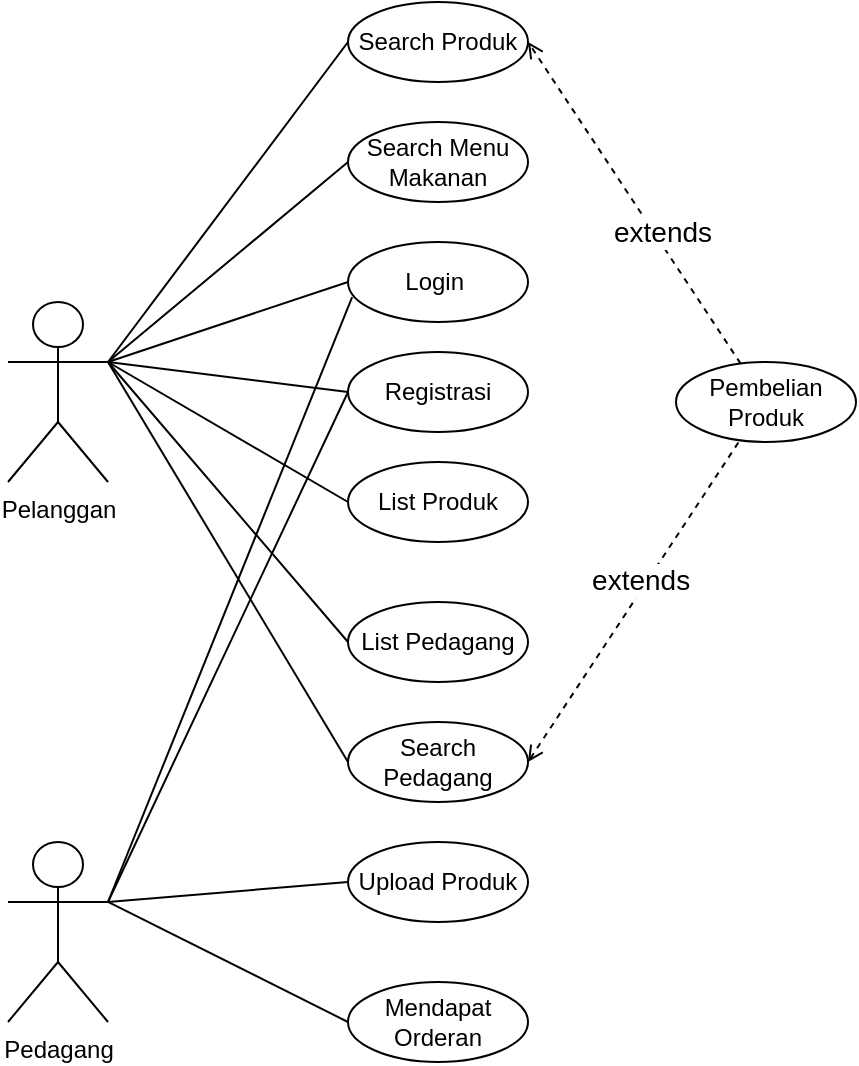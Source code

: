 <mxfile version="14.5.1" type="device"><diagram id="qNa05XwGKGORiyzPzrGF" name="Page-1"><mxGraphModel dx="1422" dy="794" grid="1" gridSize="10" guides="1" tooltips="1" connect="1" arrows="1" fold="1" page="1" pageScale="1" pageWidth="827" pageHeight="1169" math="0" shadow="0"><root><mxCell id="0"/><mxCell id="1" parent="0"/><mxCell id="hHaAVpTF_lXW76N-2MT9-1" value="Pelanggan" style="shape=umlActor;verticalLabelPosition=bottom;verticalAlign=top;html=1;outlineConnect=0;" parent="1" vertex="1"><mxGeometry x="150" y="210" width="50" height="90" as="geometry"/></mxCell><mxCell id="hHaAVpTF_lXW76N-2MT9-4" value="Login&amp;nbsp;" style="ellipse;whiteSpace=wrap;html=1;" parent="1" vertex="1"><mxGeometry x="320" y="180" width="90" height="40" as="geometry"/></mxCell><mxCell id="hHaAVpTF_lXW76N-2MT9-5" value="Registrasi" style="ellipse;whiteSpace=wrap;html=1;" parent="1" vertex="1"><mxGeometry x="320" y="235" width="90" height="40" as="geometry"/></mxCell><mxCell id="hHaAVpTF_lXW76N-2MT9-7" value="Search Produk" style="ellipse;whiteSpace=wrap;html=1;" parent="1" vertex="1"><mxGeometry x="320" y="60" width="90" height="40" as="geometry"/></mxCell><mxCell id="hHaAVpTF_lXW76N-2MT9-8" value="List Produk" style="ellipse;whiteSpace=wrap;html=1;" parent="1" vertex="1"><mxGeometry x="320" y="290" width="90" height="40" as="geometry"/></mxCell><mxCell id="hHaAVpTF_lXW76N-2MT9-11" value="" style="endArrow=none;html=1;entryX=0;entryY=0.5;entryDx=0;entryDy=0;" parent="1" target="hHaAVpTF_lXW76N-2MT9-7" edge="1"><mxGeometry width="50" height="50" relative="1" as="geometry"><mxPoint x="200" y="240" as="sourcePoint"/><mxPoint x="240" y="160" as="targetPoint"/></mxGeometry></mxCell><mxCell id="hHaAVpTF_lXW76N-2MT9-12" value="" style="endArrow=none;html=1;exitX=1;exitY=0.333;exitDx=0;exitDy=0;exitPerimeter=0;entryX=0;entryY=0.5;entryDx=0;entryDy=0;" parent="1" source="hHaAVpTF_lXW76N-2MT9-1" target="hHaAVpTF_lXW76N-2MT9-4" edge="1"><mxGeometry width="50" height="50" relative="1" as="geometry"><mxPoint x="190" y="220" as="sourcePoint"/><mxPoint x="308.756" y="146.246" as="targetPoint"/></mxGeometry></mxCell><mxCell id="hHaAVpTF_lXW76N-2MT9-13" value="" style="endArrow=none;html=1;exitX=1;exitY=0.333;exitDx=0;exitDy=0;exitPerimeter=0;entryX=0;entryY=0.5;entryDx=0;entryDy=0;" parent="1" source="hHaAVpTF_lXW76N-2MT9-1" target="hHaAVpTF_lXW76N-2MT9-5" edge="1"><mxGeometry width="50" height="50" relative="1" as="geometry"><mxPoint x="210" y="250" as="sourcePoint"/><mxPoint x="307.403" y="220.99" as="targetPoint"/></mxGeometry></mxCell><mxCell id="hHaAVpTF_lXW76N-2MT9-14" value="" style="endArrow=none;html=1;entryX=0;entryY=0.5;entryDx=0;entryDy=0;" parent="1" target="hHaAVpTF_lXW76N-2MT9-8" edge="1"><mxGeometry width="50" height="50" relative="1" as="geometry"><mxPoint x="200" y="240" as="sourcePoint"/><mxPoint x="300" y="290" as="targetPoint"/></mxGeometry></mxCell><mxCell id="hHaAVpTF_lXW76N-2MT9-16" value="Pembelian Produk" style="ellipse;whiteSpace=wrap;html=1;" parent="1" vertex="1"><mxGeometry x="484" y="240" width="90" height="40" as="geometry"/></mxCell><mxCell id="hHaAVpTF_lXW76N-2MT9-17" value="Search Pedagang" style="ellipse;whiteSpace=wrap;html=1;" parent="1" vertex="1"><mxGeometry x="320" y="420" width="90" height="40" as="geometry"/></mxCell><mxCell id="hHaAVpTF_lXW76N-2MT9-18" value="" style="endArrow=none;html=1;entryX=0;entryY=0.5;entryDx=0;entryDy=0;" parent="1" target="hHaAVpTF_lXW76N-2MT9-17" edge="1"><mxGeometry width="50" height="50" relative="1" as="geometry"><mxPoint x="200" y="240" as="sourcePoint"/><mxPoint x="298.29" y="363.04" as="targetPoint"/></mxGeometry></mxCell><mxCell id="hHaAVpTF_lXW76N-2MT9-19" value="" style="endArrow=none;html=1;entryX=0.354;entryY=0.981;entryDx=0;entryDy=0;entryPerimeter=0;exitX=1;exitY=0.5;exitDx=0;exitDy=0;dashed=1;rounded=0;endFill=0;startArrow=open;startFill=0;" parent="1" source="hHaAVpTF_lXW76N-2MT9-17" target="hHaAVpTF_lXW76N-2MT9-16" edge="1"><mxGeometry width="50" height="50" relative="1" as="geometry"><mxPoint x="420" y="430" as="sourcePoint"/><mxPoint x="460" y="380" as="targetPoint"/></mxGeometry></mxCell><mxCell id="wxkM3p-u5t-QihhwIQ4d-1" value="&lt;font style=&quot;font-size: 14px&quot;&gt;extends&amp;nbsp;&lt;/font&gt;" style="edgeLabel;html=1;align=center;verticalAlign=middle;resizable=0;points=[];" vertex="1" connectable="0" parent="hHaAVpTF_lXW76N-2MT9-19"><mxGeometry x="0.121" y="2" relative="1" as="geometry"><mxPoint as="offset"/></mxGeometry></mxCell><mxCell id="hHaAVpTF_lXW76N-2MT9-20" value="" style="endArrow=open;html=1;entryX=1;entryY=0.5;entryDx=0;entryDy=0;dashed=1;startArrow=none;startFill=0;endFill=0;" parent="1" source="hHaAVpTF_lXW76N-2MT9-16" target="hHaAVpTF_lXW76N-2MT9-7" edge="1"><mxGeometry width="50" height="50" relative="1" as="geometry"><mxPoint x="304.14" y="270.76" as="sourcePoint"/><mxPoint x="410.0" y="120.0" as="targetPoint"/></mxGeometry></mxCell><mxCell id="wxkM3p-u5t-QihhwIQ4d-2" value="extends" style="edgeLabel;html=1;align=center;verticalAlign=middle;resizable=0;points=[];fontSize=14;" vertex="1" connectable="0" parent="hHaAVpTF_lXW76N-2MT9-20"><mxGeometry x="-0.2" y="-3" relative="1" as="geometry"><mxPoint as="offset"/></mxGeometry></mxCell><mxCell id="hHaAVpTF_lXW76N-2MT9-22" value="Pedagang" style="shape=umlActor;verticalLabelPosition=bottom;verticalAlign=top;html=1;outlineConnect=0;" parent="1" vertex="1"><mxGeometry x="150" y="480" width="50" height="90" as="geometry"/></mxCell><mxCell id="hHaAVpTF_lXW76N-2MT9-27" value="" style="endArrow=none;html=1;entryX=0.023;entryY=0.688;entryDx=0;entryDy=0;entryPerimeter=0;" parent="1" target="hHaAVpTF_lXW76N-2MT9-4" edge="1"><mxGeometry width="50" height="50" relative="1" as="geometry"><mxPoint x="200" y="510" as="sourcePoint"/><mxPoint x="230" y="430" as="targetPoint"/></mxGeometry></mxCell><mxCell id="hHaAVpTF_lXW76N-2MT9-28" value="" style="endArrow=none;html=1;entryX=0;entryY=0.5;entryDx=0;entryDy=0;" parent="1" target="hHaAVpTF_lXW76N-2MT9-5" edge="1"><mxGeometry width="50" height="50" relative="1" as="geometry"><mxPoint x="200" y="510" as="sourcePoint"/><mxPoint x="320.0" y="270" as="targetPoint"/></mxGeometry></mxCell><mxCell id="hHaAVpTF_lXW76N-2MT9-29" value="Upload Produk" style="ellipse;whiteSpace=wrap;html=1;" parent="1" vertex="1"><mxGeometry x="320" y="480" width="90" height="40" as="geometry"/></mxCell><mxCell id="hHaAVpTF_lXW76N-2MT9-30" value="" style="endArrow=none;html=1;entryX=0;entryY=0.5;entryDx=0;entryDy=0;exitX=1;exitY=0.333;exitDx=0;exitDy=0;exitPerimeter=0;" parent="1" source="hHaAVpTF_lXW76N-2MT9-22" target="hHaAVpTF_lXW76N-2MT9-29" edge="1"><mxGeometry width="50" height="50" relative="1" as="geometry"><mxPoint x="175" y="480" as="sourcePoint"/><mxPoint x="330.0" y="280" as="targetPoint"/></mxGeometry></mxCell><mxCell id="hHaAVpTF_lXW76N-2MT9-32" value="Mendapat Orderan" style="ellipse;whiteSpace=wrap;html=1;" parent="1" vertex="1"><mxGeometry x="320" y="550" width="90" height="40" as="geometry"/></mxCell><mxCell id="hHaAVpTF_lXW76N-2MT9-34" value="" style="endArrow=none;html=1;entryX=1;entryY=0.333;entryDx=0;entryDy=0;entryPerimeter=0;" parent="1" target="hHaAVpTF_lXW76N-2MT9-22" edge="1"><mxGeometry width="50" height="50" relative="1" as="geometry"><mxPoint x="320" y="570" as="sourcePoint"/><mxPoint x="370" y="520" as="targetPoint"/></mxGeometry></mxCell><mxCell id="hHaAVpTF_lXW76N-2MT9-35" value="List Pedagang" style="ellipse;whiteSpace=wrap;html=1;" parent="1" vertex="1"><mxGeometry x="320" y="360" width="90" height="40" as="geometry"/></mxCell><mxCell id="hHaAVpTF_lXW76N-2MT9-36" value="" style="endArrow=none;html=1;entryX=0;entryY=0.5;entryDx=0;entryDy=0;" parent="1" target="hHaAVpTF_lXW76N-2MT9-35" edge="1"><mxGeometry width="50" height="50" relative="1" as="geometry"><mxPoint x="200" y="240" as="sourcePoint"/><mxPoint x="330" y="320" as="targetPoint"/></mxGeometry></mxCell><mxCell id="OwoS1h_JVwjaSP4GouG6-1" value="Search Menu Makanan" style="ellipse;whiteSpace=wrap;html=1;" parent="1" vertex="1"><mxGeometry x="320" y="120" width="90" height="40" as="geometry"/></mxCell><mxCell id="OwoS1h_JVwjaSP4GouG6-2" value="" style="endArrow=none;html=1;entryX=0;entryY=0.5;entryDx=0;entryDy=0;" parent="1" target="OwoS1h_JVwjaSP4GouG6-1" edge="1"><mxGeometry width="50" height="50" relative="1" as="geometry"><mxPoint x="200" y="240" as="sourcePoint"/><mxPoint x="330" y="90" as="targetPoint"/></mxGeometry></mxCell></root></mxGraphModel></diagram></mxfile>